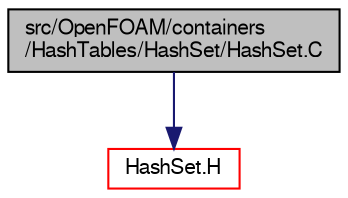digraph "src/OpenFOAM/containers/HashTables/HashSet/HashSet.C"
{
  bgcolor="transparent";
  edge [fontname="FreeSans",fontsize="10",labelfontname="FreeSans",labelfontsize="10"];
  node [fontname="FreeSans",fontsize="10",shape=record];
  Node1 [label="src/OpenFOAM/containers\l/HashTables/HashSet/HashSet.C",height=0.2,width=0.4,color="black", fillcolor="grey75", style="filled" fontcolor="black"];
  Node1 -> Node2 [color="midnightblue",fontsize="10",style="solid",fontname="FreeSans"];
  Node2 [label="HashSet.H",height=0.2,width=0.4,color="red",URL="$a07114.html"];
}
